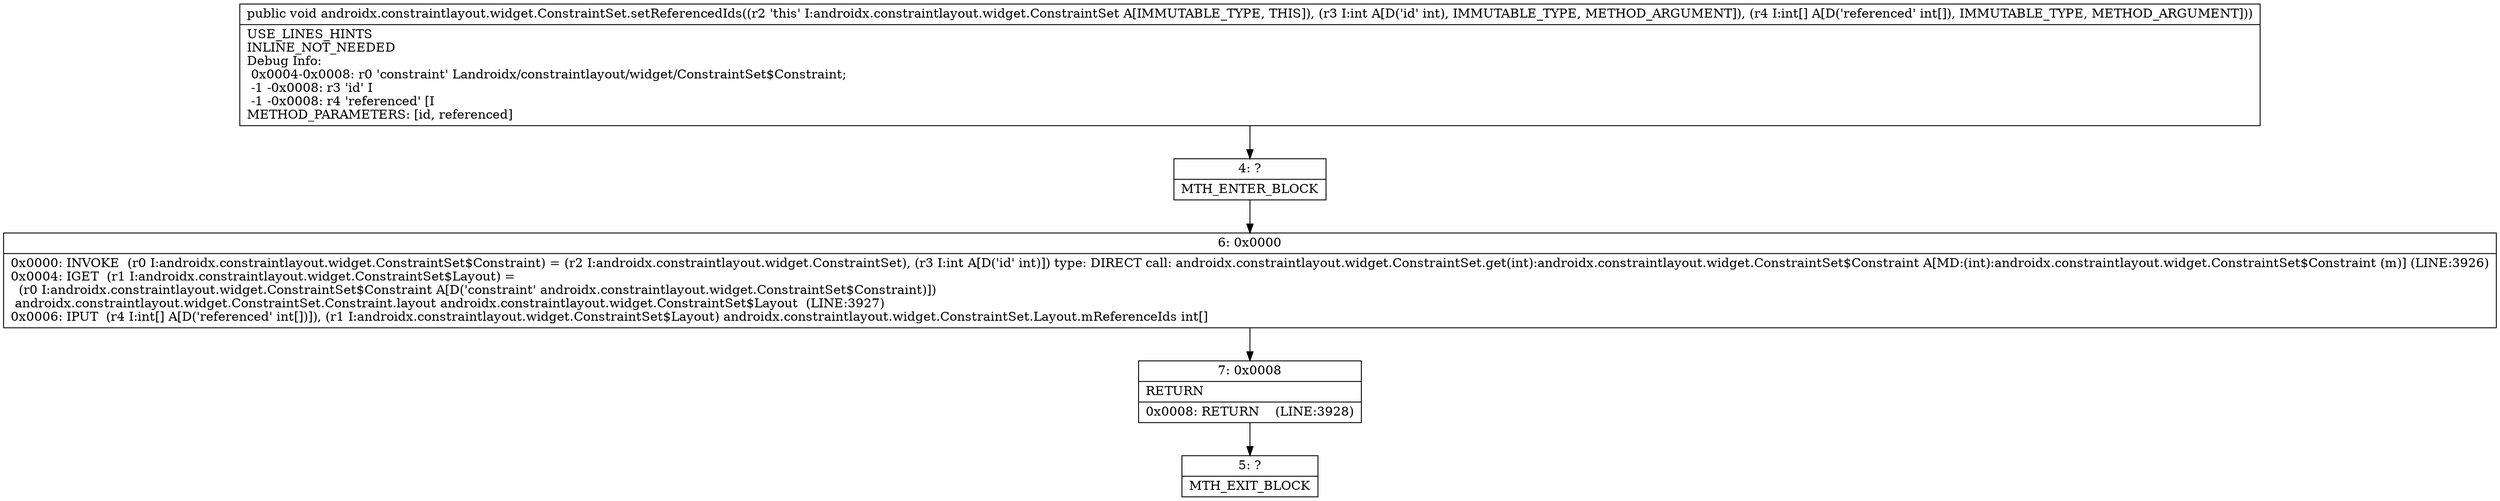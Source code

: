 digraph "CFG forandroidx.constraintlayout.widget.ConstraintSet.setReferencedIds(I[I)V" {
Node_4 [shape=record,label="{4\:\ ?|MTH_ENTER_BLOCK\l}"];
Node_6 [shape=record,label="{6\:\ 0x0000|0x0000: INVOKE  (r0 I:androidx.constraintlayout.widget.ConstraintSet$Constraint) = (r2 I:androidx.constraintlayout.widget.ConstraintSet), (r3 I:int A[D('id' int)]) type: DIRECT call: androidx.constraintlayout.widget.ConstraintSet.get(int):androidx.constraintlayout.widget.ConstraintSet$Constraint A[MD:(int):androidx.constraintlayout.widget.ConstraintSet$Constraint (m)] (LINE:3926)\l0x0004: IGET  (r1 I:androidx.constraintlayout.widget.ConstraintSet$Layout) = \l  (r0 I:androidx.constraintlayout.widget.ConstraintSet$Constraint A[D('constraint' androidx.constraintlayout.widget.ConstraintSet$Constraint)])\l androidx.constraintlayout.widget.ConstraintSet.Constraint.layout androidx.constraintlayout.widget.ConstraintSet$Layout  (LINE:3927)\l0x0006: IPUT  (r4 I:int[] A[D('referenced' int[])]), (r1 I:androidx.constraintlayout.widget.ConstraintSet$Layout) androidx.constraintlayout.widget.ConstraintSet.Layout.mReferenceIds int[] \l}"];
Node_7 [shape=record,label="{7\:\ 0x0008|RETURN\l|0x0008: RETURN    (LINE:3928)\l}"];
Node_5 [shape=record,label="{5\:\ ?|MTH_EXIT_BLOCK\l}"];
MethodNode[shape=record,label="{public void androidx.constraintlayout.widget.ConstraintSet.setReferencedIds((r2 'this' I:androidx.constraintlayout.widget.ConstraintSet A[IMMUTABLE_TYPE, THIS]), (r3 I:int A[D('id' int), IMMUTABLE_TYPE, METHOD_ARGUMENT]), (r4 I:int[] A[D('referenced' int[]), IMMUTABLE_TYPE, METHOD_ARGUMENT]))  | USE_LINES_HINTS\lINLINE_NOT_NEEDED\lDebug Info:\l  0x0004\-0x0008: r0 'constraint' Landroidx\/constraintlayout\/widget\/ConstraintSet$Constraint;\l  \-1 \-0x0008: r3 'id' I\l  \-1 \-0x0008: r4 'referenced' [I\lMETHOD_PARAMETERS: [id, referenced]\l}"];
MethodNode -> Node_4;Node_4 -> Node_6;
Node_6 -> Node_7;
Node_7 -> Node_5;
}

